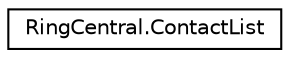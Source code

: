 digraph "Graphical Class Hierarchy"
{
 // LATEX_PDF_SIZE
  edge [fontname="Helvetica",fontsize="10",labelfontname="Helvetica",labelfontsize="10"];
  node [fontname="Helvetica",fontsize="10",shape=record];
  rankdir="LR";
  Node0 [label="RingCentral.ContactList",height=0.2,width=0.4,color="black", fillcolor="white", style="filled",URL="$classRingCentral_1_1ContactList.html",tooltip=" "];
}

